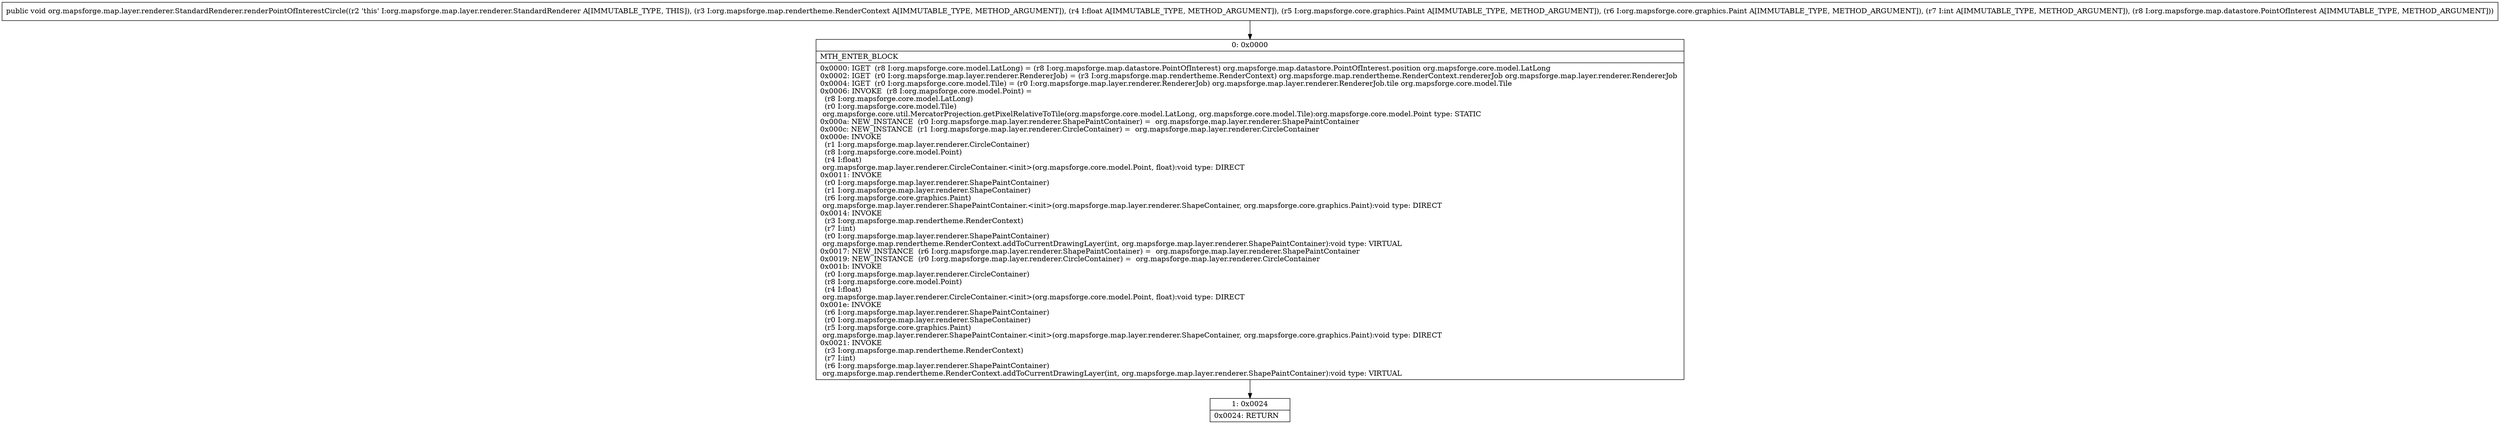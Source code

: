 digraph "CFG fororg.mapsforge.map.layer.renderer.StandardRenderer.renderPointOfInterestCircle(Lorg\/mapsforge\/map\/rendertheme\/RenderContext;FLorg\/mapsforge\/core\/graphics\/Paint;Lorg\/mapsforge\/core\/graphics\/Paint;ILorg\/mapsforge\/map\/datastore\/PointOfInterest;)V" {
Node_0 [shape=record,label="{0\:\ 0x0000|MTH_ENTER_BLOCK\l|0x0000: IGET  (r8 I:org.mapsforge.core.model.LatLong) = (r8 I:org.mapsforge.map.datastore.PointOfInterest) org.mapsforge.map.datastore.PointOfInterest.position org.mapsforge.core.model.LatLong \l0x0002: IGET  (r0 I:org.mapsforge.map.layer.renderer.RendererJob) = (r3 I:org.mapsforge.map.rendertheme.RenderContext) org.mapsforge.map.rendertheme.RenderContext.rendererJob org.mapsforge.map.layer.renderer.RendererJob \l0x0004: IGET  (r0 I:org.mapsforge.core.model.Tile) = (r0 I:org.mapsforge.map.layer.renderer.RendererJob) org.mapsforge.map.layer.renderer.RendererJob.tile org.mapsforge.core.model.Tile \l0x0006: INVOKE  (r8 I:org.mapsforge.core.model.Point) = \l  (r8 I:org.mapsforge.core.model.LatLong)\l  (r0 I:org.mapsforge.core.model.Tile)\l org.mapsforge.core.util.MercatorProjection.getPixelRelativeToTile(org.mapsforge.core.model.LatLong, org.mapsforge.core.model.Tile):org.mapsforge.core.model.Point type: STATIC \l0x000a: NEW_INSTANCE  (r0 I:org.mapsforge.map.layer.renderer.ShapePaintContainer) =  org.mapsforge.map.layer.renderer.ShapePaintContainer \l0x000c: NEW_INSTANCE  (r1 I:org.mapsforge.map.layer.renderer.CircleContainer) =  org.mapsforge.map.layer.renderer.CircleContainer \l0x000e: INVOKE  \l  (r1 I:org.mapsforge.map.layer.renderer.CircleContainer)\l  (r8 I:org.mapsforge.core.model.Point)\l  (r4 I:float)\l org.mapsforge.map.layer.renderer.CircleContainer.\<init\>(org.mapsforge.core.model.Point, float):void type: DIRECT \l0x0011: INVOKE  \l  (r0 I:org.mapsforge.map.layer.renderer.ShapePaintContainer)\l  (r1 I:org.mapsforge.map.layer.renderer.ShapeContainer)\l  (r6 I:org.mapsforge.core.graphics.Paint)\l org.mapsforge.map.layer.renderer.ShapePaintContainer.\<init\>(org.mapsforge.map.layer.renderer.ShapeContainer, org.mapsforge.core.graphics.Paint):void type: DIRECT \l0x0014: INVOKE  \l  (r3 I:org.mapsforge.map.rendertheme.RenderContext)\l  (r7 I:int)\l  (r0 I:org.mapsforge.map.layer.renderer.ShapePaintContainer)\l org.mapsforge.map.rendertheme.RenderContext.addToCurrentDrawingLayer(int, org.mapsforge.map.layer.renderer.ShapePaintContainer):void type: VIRTUAL \l0x0017: NEW_INSTANCE  (r6 I:org.mapsforge.map.layer.renderer.ShapePaintContainer) =  org.mapsforge.map.layer.renderer.ShapePaintContainer \l0x0019: NEW_INSTANCE  (r0 I:org.mapsforge.map.layer.renderer.CircleContainer) =  org.mapsforge.map.layer.renderer.CircleContainer \l0x001b: INVOKE  \l  (r0 I:org.mapsforge.map.layer.renderer.CircleContainer)\l  (r8 I:org.mapsforge.core.model.Point)\l  (r4 I:float)\l org.mapsforge.map.layer.renderer.CircleContainer.\<init\>(org.mapsforge.core.model.Point, float):void type: DIRECT \l0x001e: INVOKE  \l  (r6 I:org.mapsforge.map.layer.renderer.ShapePaintContainer)\l  (r0 I:org.mapsforge.map.layer.renderer.ShapeContainer)\l  (r5 I:org.mapsforge.core.graphics.Paint)\l org.mapsforge.map.layer.renderer.ShapePaintContainer.\<init\>(org.mapsforge.map.layer.renderer.ShapeContainer, org.mapsforge.core.graphics.Paint):void type: DIRECT \l0x0021: INVOKE  \l  (r3 I:org.mapsforge.map.rendertheme.RenderContext)\l  (r7 I:int)\l  (r6 I:org.mapsforge.map.layer.renderer.ShapePaintContainer)\l org.mapsforge.map.rendertheme.RenderContext.addToCurrentDrawingLayer(int, org.mapsforge.map.layer.renderer.ShapePaintContainer):void type: VIRTUAL \l}"];
Node_1 [shape=record,label="{1\:\ 0x0024|0x0024: RETURN   \l}"];
MethodNode[shape=record,label="{public void org.mapsforge.map.layer.renderer.StandardRenderer.renderPointOfInterestCircle((r2 'this' I:org.mapsforge.map.layer.renderer.StandardRenderer A[IMMUTABLE_TYPE, THIS]), (r3 I:org.mapsforge.map.rendertheme.RenderContext A[IMMUTABLE_TYPE, METHOD_ARGUMENT]), (r4 I:float A[IMMUTABLE_TYPE, METHOD_ARGUMENT]), (r5 I:org.mapsforge.core.graphics.Paint A[IMMUTABLE_TYPE, METHOD_ARGUMENT]), (r6 I:org.mapsforge.core.graphics.Paint A[IMMUTABLE_TYPE, METHOD_ARGUMENT]), (r7 I:int A[IMMUTABLE_TYPE, METHOD_ARGUMENT]), (r8 I:org.mapsforge.map.datastore.PointOfInterest A[IMMUTABLE_TYPE, METHOD_ARGUMENT])) }"];
MethodNode -> Node_0;
Node_0 -> Node_1;
}


